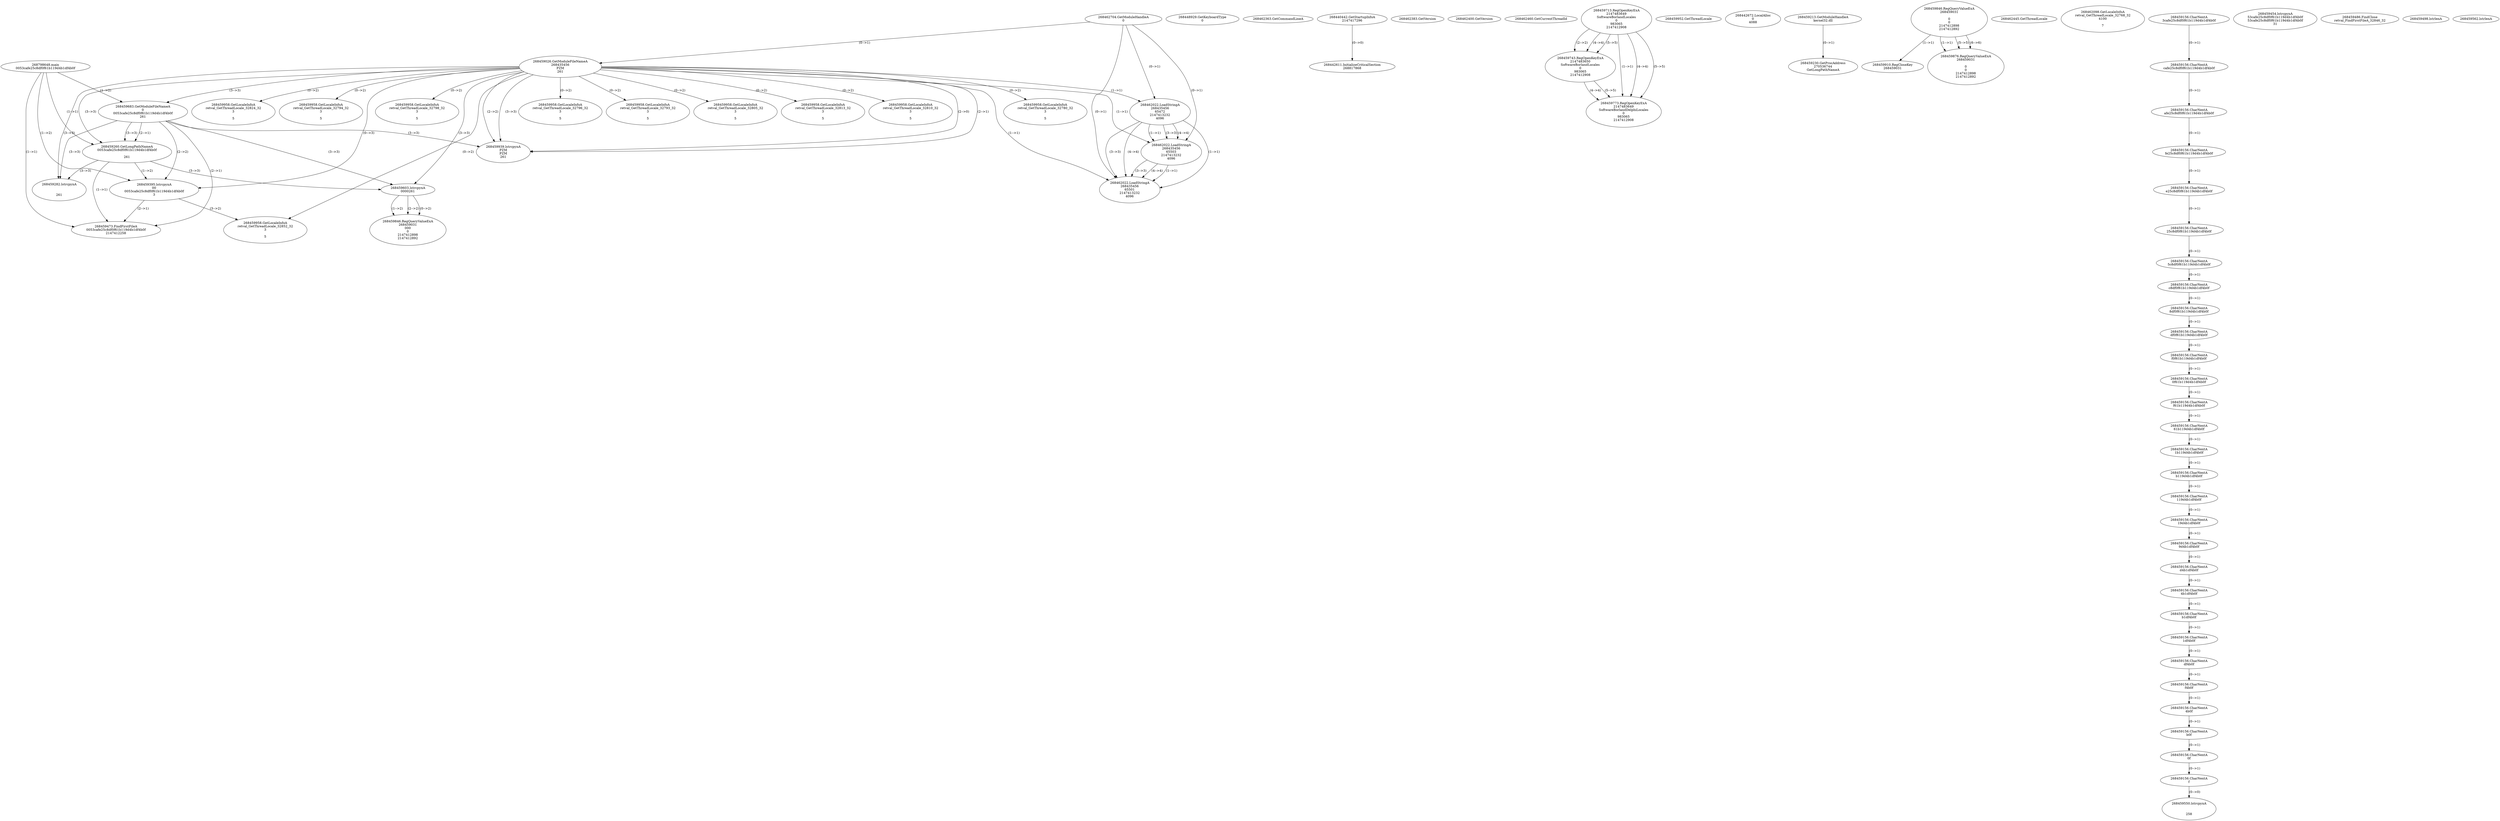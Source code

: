 // Global SCDG with merge call
digraph {
	0 [label="268798648.main
0053cafe25c8df0f61b119d4b1df4b0f"]
	1 [label="268462704.GetModuleHandleA
0"]
	2 [label="268448929.GetKeyboardType
0"]
	3 [label="268462363.GetCommandLineA
"]
	4 [label="268440442.GetStartupInfoA
2147417296"]
	5 [label="268462383.GetVersion
"]
	6 [label="268462400.GetVersion
"]
	7 [label="268462460.GetCurrentThreadId
"]
	8 [label="268459026.GetModuleFileNameA
268435456
PZM
261"]
	1 -> 8 [label="(0-->1)"]
	9 [label="268459683.GetModuleFileNameA
0
0053cafe25c8df0f61b119d4b1df4b0f
261"]
	0 -> 9 [label="(1-->2)"]
	8 -> 9 [label="(3-->3)"]
	10 [label="268459713.RegOpenKeyExA
2147483649
Software\Borland\Locales
0
983065
2147412908"]
	11 [label="268459743.RegOpenKeyExA
2147483650
Software\Borland\Locales
0
983065
2147412908"]
	10 -> 11 [label="(2-->2)"]
	10 -> 11 [label="(4-->4)"]
	10 -> 11 [label="(5-->5)"]
	12 [label="268459773.RegOpenKeyExA
2147483649
Software\Borland\Delphi\Locales
0
983065
2147412908"]
	10 -> 12 [label="(1-->1)"]
	10 -> 12 [label="(4-->4)"]
	11 -> 12 [label="(4-->4)"]
	10 -> 12 [label="(5-->5)"]
	11 -> 12 [label="(5-->5)"]
	13 [label="268459939.lstrcpynA
PZM
PZM
261"]
	8 -> 13 [label="(2-->1)"]
	8 -> 13 [label="(2-->2)"]
	8 -> 13 [label="(3-->3)"]
	9 -> 13 [label="(3-->3)"]
	8 -> 13 [label="(2-->0)"]
	14 [label="268459952.GetThreadLocale
"]
	15 [label="268459958.GetLocaleInfoA
retval_GetThreadLocale_32780_32
3

5"]
	8 -> 15 [label="(0-->2)"]
	16 [label="268462022.LoadStringA
268435456
65472
2147413232
4096"]
	1 -> 16 [label="(0-->1)"]
	8 -> 16 [label="(1-->1)"]
	17 [label="268442611.InitializeCriticalSection
268817868"]
	4 -> 17 [label="(0-->0)"]
	18 [label="268442672.LocalAlloc
0
4088"]
	19 [label="268459213.GetModuleHandleA
kernel32.dll"]
	20 [label="268459230.GetProcAddress
270536744
GetLongPathNameA"]
	19 -> 20 [label="(0-->1)"]
	21 [label="268459260.GetLongPathNameA
0053cafe25c8df0f61b119d4b1df4b0f

261"]
	0 -> 21 [label="(1-->1)"]
	9 -> 21 [label="(2-->1)"]
	8 -> 21 [label="(3-->3)"]
	9 -> 21 [label="(3-->3)"]
	22 [label="268459282.lstrcpynA


261"]
	8 -> 22 [label="(3-->3)"]
	9 -> 22 [label="(3-->3)"]
	21 -> 22 [label="(3-->3)"]
	23 [label="268459846.RegQueryValueExA
268459031

0
0
2147412898
2147412892"]
	24 [label="268459910.RegCloseKey
268459031"]
	23 -> 24 [label="(1-->1)"]
	25 [label="268459958.GetLocaleInfoA
retval_GetThreadLocale_32824_32
3

5"]
	8 -> 25 [label="(0-->2)"]
	26 [label="268459958.GetLocaleInfoA
retval_GetThreadLocale_32794_32
3

5"]
	8 -> 26 [label="(0-->2)"]
	27 [label="268462022.LoadStringA
268435456
65503
2147413232
4096"]
	1 -> 27 [label="(0-->1)"]
	8 -> 27 [label="(1-->1)"]
	16 -> 27 [label="(1-->1)"]
	16 -> 27 [label="(3-->3)"]
	16 -> 27 [label="(4-->4)"]
	28 [label="268462022.LoadStringA
268435456
65501
2147413232
4096"]
	1 -> 28 [label="(0-->1)"]
	8 -> 28 [label="(1-->1)"]
	16 -> 28 [label="(1-->1)"]
	27 -> 28 [label="(1-->1)"]
	16 -> 28 [label="(3-->3)"]
	27 -> 28 [label="(3-->3)"]
	16 -> 28 [label="(4-->4)"]
	27 -> 28 [label="(4-->4)"]
	29 [label="268459876.RegQueryValueExA
268459031

0
0
2147412898
2147412892"]
	23 -> 29 [label="(1-->1)"]
	23 -> 29 [label="(5-->5)"]
	23 -> 29 [label="(6-->6)"]
	30 [label="268459958.GetLocaleInfoA
retval_GetThreadLocale_32798_32
3

5"]
	8 -> 30 [label="(0-->2)"]
	31 [label="268462445.GetThreadLocale
"]
	32 [label="268462098.GetLocaleInfoA
retval_GetThreadLocale_32768_32
4100

7"]
	33 [label="268459395.lstrcpynA
00
0053cafe25c8df0f61b119d4b1df4b0f
3"]
	0 -> 33 [label="(1-->2)"]
	9 -> 33 [label="(2-->2)"]
	21 -> 33 [label="(1-->2)"]
	8 -> 33 [label="(0-->3)"]
	34 [label="268459156.CharNextA
3cafe25c8df0f61b119d4b1df4b0f"]
	35 [label="268459156.CharNextA
cafe25c8df0f61b119d4b1df4b0f"]
	34 -> 35 [label="(0-->1)"]
	36 [label="268459156.CharNextA
afe25c8df0f61b119d4b1df4b0f"]
	35 -> 36 [label="(0-->1)"]
	37 [label="268459156.CharNextA
fe25c8df0f61b119d4b1df4b0f"]
	36 -> 37 [label="(0-->1)"]
	38 [label="268459156.CharNextA
e25c8df0f61b119d4b1df4b0f"]
	37 -> 38 [label="(0-->1)"]
	39 [label="268459156.CharNextA
25c8df0f61b119d4b1df4b0f"]
	38 -> 39 [label="(0-->1)"]
	40 [label="268459156.CharNextA
5c8df0f61b119d4b1df4b0f"]
	39 -> 40 [label="(0-->1)"]
	41 [label="268459156.CharNextA
c8df0f61b119d4b1df4b0f"]
	40 -> 41 [label="(0-->1)"]
	42 [label="268459156.CharNextA
8df0f61b119d4b1df4b0f"]
	41 -> 42 [label="(0-->1)"]
	43 [label="268459156.CharNextA
df0f61b119d4b1df4b0f"]
	42 -> 43 [label="(0-->1)"]
	44 [label="268459156.CharNextA
f0f61b119d4b1df4b0f"]
	43 -> 44 [label="(0-->1)"]
	45 [label="268459156.CharNextA
0f61b119d4b1df4b0f"]
	44 -> 45 [label="(0-->1)"]
	46 [label="268459156.CharNextA
f61b119d4b1df4b0f"]
	45 -> 46 [label="(0-->1)"]
	47 [label="268459156.CharNextA
61b119d4b1df4b0f"]
	46 -> 47 [label="(0-->1)"]
	48 [label="268459156.CharNextA
1b119d4b1df4b0f"]
	47 -> 48 [label="(0-->1)"]
	49 [label="268459156.CharNextA
b119d4b1df4b0f"]
	48 -> 49 [label="(0-->1)"]
	50 [label="268459156.CharNextA
119d4b1df4b0f"]
	49 -> 50 [label="(0-->1)"]
	51 [label="268459156.CharNextA
19d4b1df4b0f"]
	50 -> 51 [label="(0-->1)"]
	52 [label="268459156.CharNextA
9d4b1df4b0f"]
	51 -> 52 [label="(0-->1)"]
	53 [label="268459156.CharNextA
d4b1df4b0f"]
	52 -> 53 [label="(0-->1)"]
	54 [label="268459156.CharNextA
4b1df4b0f"]
	53 -> 54 [label="(0-->1)"]
	55 [label="268459156.CharNextA
b1df4b0f"]
	54 -> 55 [label="(0-->1)"]
	56 [label="268459156.CharNextA
1df4b0f"]
	55 -> 56 [label="(0-->1)"]
	57 [label="268459156.CharNextA
df4b0f"]
	56 -> 57 [label="(0-->1)"]
	58 [label="268459156.CharNextA
f4b0f"]
	57 -> 58 [label="(0-->1)"]
	59 [label="268459156.CharNextA
4b0f"]
	58 -> 59 [label="(0-->1)"]
	60 [label="268459156.CharNextA
b0f"]
	59 -> 60 [label="(0-->1)"]
	61 [label="268459156.CharNextA
0f"]
	60 -> 61 [label="(0-->1)"]
	62 [label="268459156.CharNextA
f"]
	61 -> 62 [label="(0-->1)"]
	63 [label="268459454.lstrcpynA
53cafe25c8df0f61b119d4b1df4b0f
53cafe25c8df0f61b119d4b1df4b0f
31"]
	64 [label="268459473.FindFirstFileA
0053cafe25c8df0f61b119d4b1df4b0f
2147412258"]
	0 -> 64 [label="(1-->1)"]
	9 -> 64 [label="(2-->1)"]
	21 -> 64 [label="(1-->1)"]
	33 -> 64 [label="(2-->1)"]
	65 [label="268459486.FindClose
retval_FindFirstFileA_32846_32"]
	66 [label="268459498.lstrlenA
"]
	67 [label="268459550.lstrcpynA


258"]
	62 -> 67 [label="(0-->0)"]
	68 [label="268459562.lstrlenA
"]
	69 [label="268459603.lstrcpynA
00\
00\
261"]
	8 -> 69 [label="(3-->3)"]
	9 -> 69 [label="(3-->3)"]
	21 -> 69 [label="(3-->3)"]
	70 [label="268459846.RegQueryValueExA
268459031
00\
0
0
2147412898
2147412892"]
	69 -> 70 [label="(1-->2)"]
	69 -> 70 [label="(2-->2)"]
	69 -> 70 [label="(0-->2)"]
	71 [label="268459958.GetLocaleInfoA
retval_GetThreadLocale_32852_32
3

5"]
	8 -> 71 [label="(0-->2)"]
	33 -> 71 [label="(3-->2)"]
	72 [label="268459958.GetLocaleInfoA
retval_GetThreadLocale_32796_32
3

5"]
	8 -> 72 [label="(0-->2)"]
	73 [label="268459958.GetLocaleInfoA
retval_GetThreadLocale_32793_32
3

5"]
	8 -> 73 [label="(0-->2)"]
	74 [label="268459958.GetLocaleInfoA
retval_GetThreadLocale_32805_32
3

5"]
	8 -> 74 [label="(0-->2)"]
	75 [label="268459958.GetLocaleInfoA
retval_GetThreadLocale_32813_32
3

5"]
	8 -> 75 [label="(0-->2)"]
	76 [label="268459958.GetLocaleInfoA
retval_GetThreadLocale_32810_32
3

5"]
	8 -> 76 [label="(0-->2)"]
}
